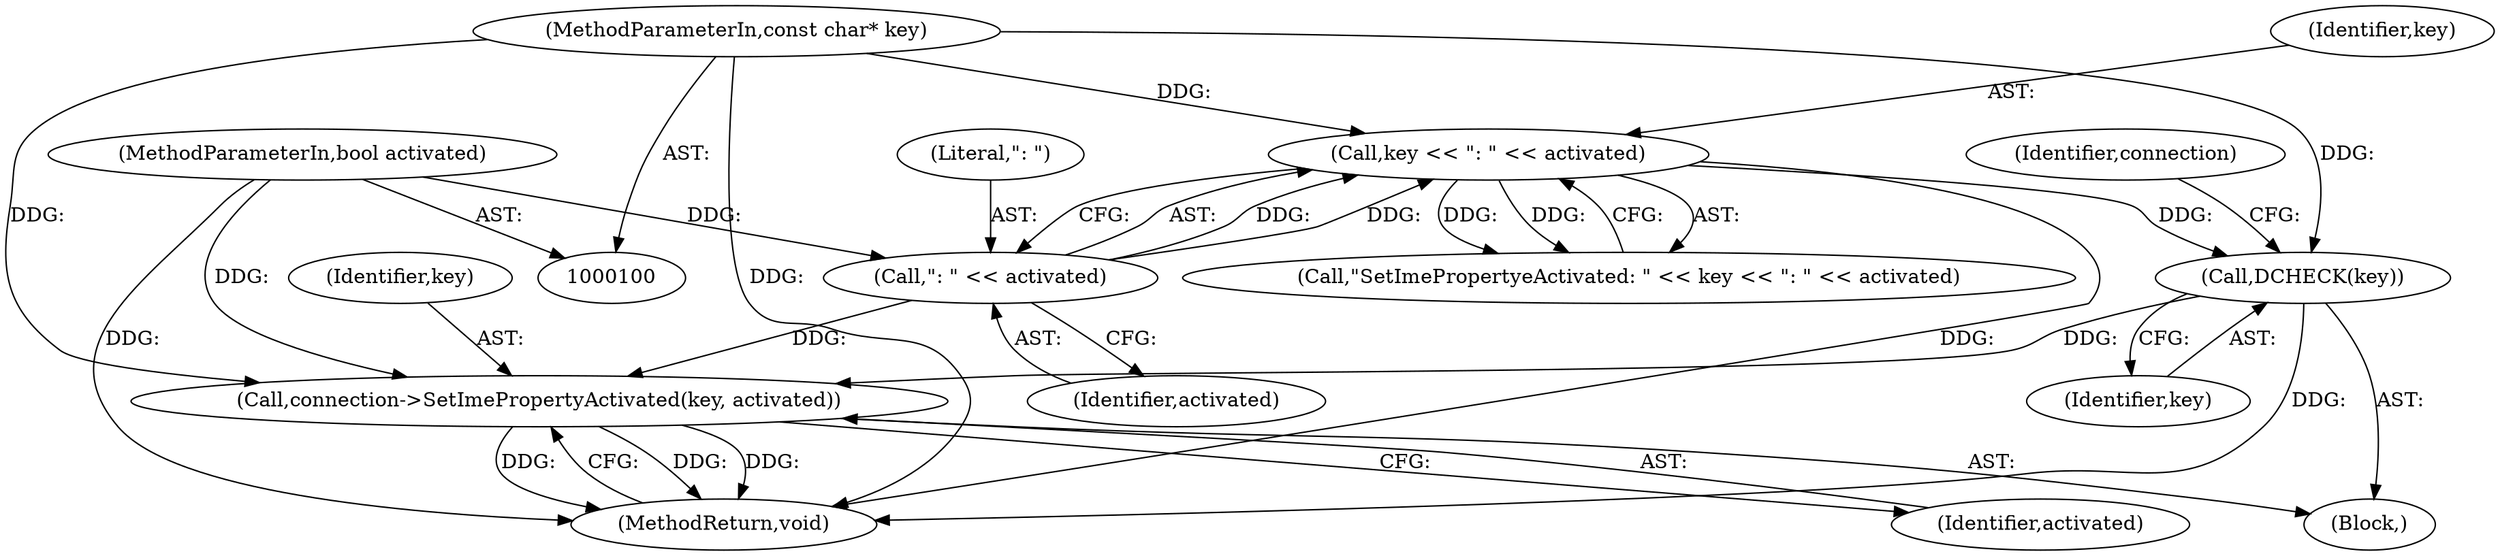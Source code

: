 digraph "1_Chrome_dc7b094a338c6c521f918f478e993f0f74bbea0d_51@API" {
"1000119" [label="(Call,connection->SetImePropertyActivated(key, activated))"];
"1000115" [label="(Call,DCHECK(key))"];
"1000110" [label="(Call,key << \": \" << activated)"];
"1000102" [label="(MethodParameterIn,const char* key)"];
"1000112" [label="(Call,\": \" << activated)"];
"1000103" [label="(MethodParameterIn,bool activated)"];
"1000104" [label="(Block,)"];
"1000102" [label="(MethodParameterIn,const char* key)"];
"1000118" [label="(Identifier,connection)"];
"1000110" [label="(Call,key << \": \" << activated)"];
"1000112" [label="(Call,\": \" << activated)"];
"1000116" [label="(Identifier,key)"];
"1000120" [label="(Identifier,key)"];
"1000119" [label="(Call,connection->SetImePropertyActivated(key, activated))"];
"1000111" [label="(Identifier,key)"];
"1000121" [label="(Identifier,activated)"];
"1000113" [label="(Literal,\": \")"];
"1000108" [label="(Call,\"SetImePropertyeActivated: \" << key << \": \" << activated)"];
"1000103" [label="(MethodParameterIn,bool activated)"];
"1000114" [label="(Identifier,activated)"];
"1000122" [label="(MethodReturn,void)"];
"1000115" [label="(Call,DCHECK(key))"];
"1000119" -> "1000104"  [label="AST: "];
"1000119" -> "1000121"  [label="CFG: "];
"1000120" -> "1000119"  [label="AST: "];
"1000121" -> "1000119"  [label="AST: "];
"1000122" -> "1000119"  [label="CFG: "];
"1000119" -> "1000122"  [label="DDG: "];
"1000119" -> "1000122"  [label="DDG: "];
"1000119" -> "1000122"  [label="DDG: "];
"1000115" -> "1000119"  [label="DDG: "];
"1000102" -> "1000119"  [label="DDG: "];
"1000112" -> "1000119"  [label="DDG: "];
"1000103" -> "1000119"  [label="DDG: "];
"1000115" -> "1000104"  [label="AST: "];
"1000115" -> "1000116"  [label="CFG: "];
"1000116" -> "1000115"  [label="AST: "];
"1000118" -> "1000115"  [label="CFG: "];
"1000115" -> "1000122"  [label="DDG: "];
"1000110" -> "1000115"  [label="DDG: "];
"1000102" -> "1000115"  [label="DDG: "];
"1000110" -> "1000108"  [label="AST: "];
"1000110" -> "1000112"  [label="CFG: "];
"1000111" -> "1000110"  [label="AST: "];
"1000112" -> "1000110"  [label="AST: "];
"1000108" -> "1000110"  [label="CFG: "];
"1000110" -> "1000122"  [label="DDG: "];
"1000110" -> "1000108"  [label="DDG: "];
"1000110" -> "1000108"  [label="DDG: "];
"1000102" -> "1000110"  [label="DDG: "];
"1000112" -> "1000110"  [label="DDG: "];
"1000112" -> "1000110"  [label="DDG: "];
"1000102" -> "1000100"  [label="AST: "];
"1000102" -> "1000122"  [label="DDG: "];
"1000112" -> "1000114"  [label="CFG: "];
"1000113" -> "1000112"  [label="AST: "];
"1000114" -> "1000112"  [label="AST: "];
"1000103" -> "1000112"  [label="DDG: "];
"1000103" -> "1000100"  [label="AST: "];
"1000103" -> "1000122"  [label="DDG: "];
}
